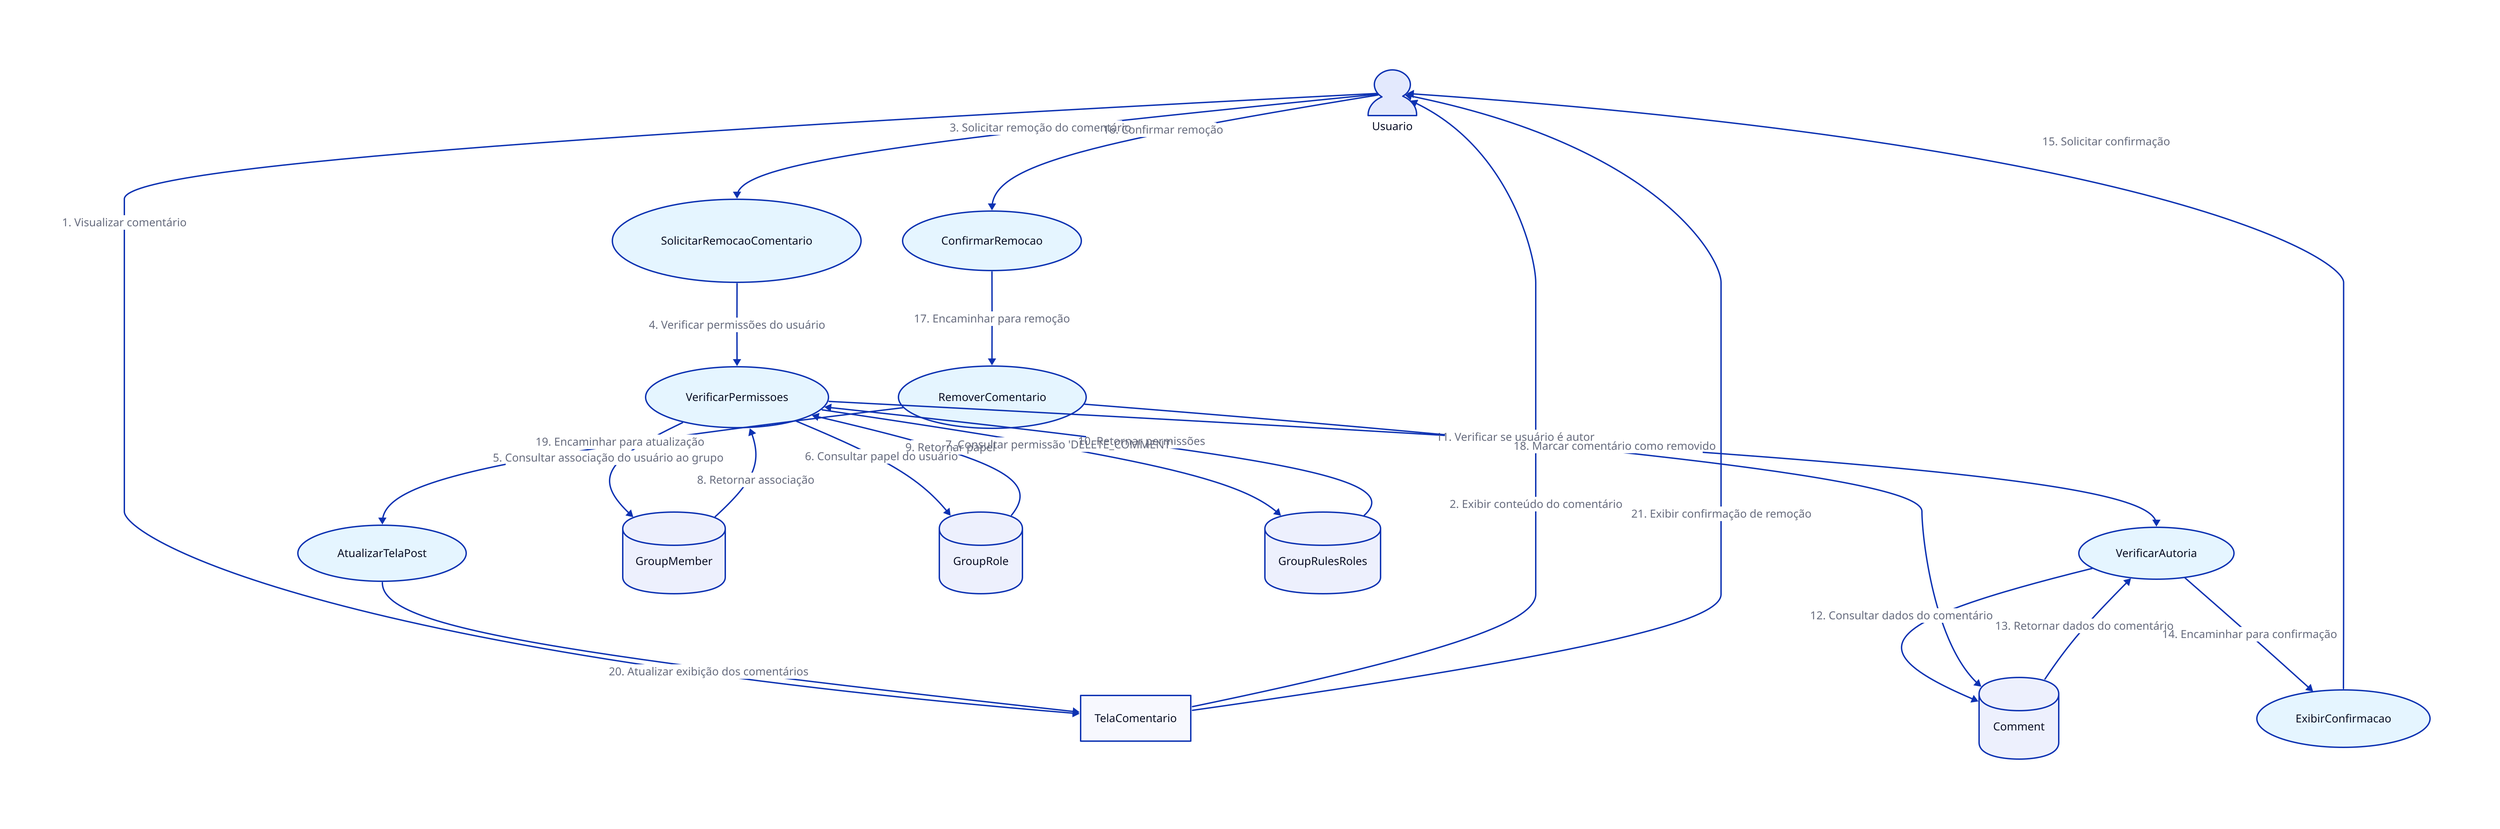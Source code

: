 Usuario: {
  shape: person
}

TelaComentario: {
  shape: rectangle
}

SolicitarRemocaoComentario: {
  shape: oval
  style.fill: "#E5F5FF"
}

VerificarPermissoes: {
  shape: oval
  style.fill: "#E5F5FF"
}

VerificarAutoria: {
  shape: oval
  style.fill: "#E5F5FF"
}

ExibirConfirmacao: {
  shape: oval
  style.fill: "#E5F5FF"
}

ConfirmarRemocao: {
  shape: oval
  style.fill: "#E5F5FF"
}

RemoverComentario: {
  shape: oval
  style.fill: "#E5F5FF"
}

AtualizarTelaPost: {
  shape: oval
  style.fill: "#E5F5FF"
}

Comment: {
  shape: cylinder
}

GroupMember: {
  shape: cylinder
}

GroupRole: {
  shape: cylinder
}

GroupRulesRoles: {
  shape: cylinder
}

Usuario -> TelaComentario: "1. Visualizar comentário"
TelaComentario -> Usuario: "2. Exibir conteúdo do comentário"
Usuario -> SolicitarRemocaoComentario: "3. Solicitar remoção do comentário"
SolicitarRemocaoComentario -> VerificarPermissoes: "4. Verificar permissões do usuário"
VerificarPermissoes -> GroupMember: "5. Consultar associação do usuário ao grupo"
VerificarPermissoes -> GroupRole: "6. Consultar papel do usuário"
VerificarPermissoes -> GroupRulesRoles: "7. Consultar permissão 'DELETE_COMMENT'"
GroupMember -> VerificarPermissoes: "8. Retornar associação"
GroupRole -> VerificarPermissoes: "9. Retornar papel"
GroupRulesRoles -> VerificarPermissoes: "10. Retornar permissões"
VerificarPermissoes -> VerificarAutoria: "11. Verificar se usuário é autor"
VerificarAutoria -> Comment: "12. Consultar dados do comentário"
Comment -> VerificarAutoria: "13. Retornar dados do comentário"
VerificarAutoria -> ExibirConfirmacao: "14. Encaminhar para confirmação"
ExibirConfirmacao -> Usuario: "15. Solicitar confirmação"
Usuario -> ConfirmarRemocao: "16. Confirmar remoção"
ConfirmarRemocao -> RemoverComentario: "17. Encaminhar para remoção"
RemoverComentario -> Comment: "18. Marcar comentário como removido"
RemoverComentario -> AtualizarTelaPost: "19. Encaminhar para atualização"
AtualizarTelaPost -> TelaComentario: "20. Atualizar exibição dos comentários"
TelaComentario -> Usuario: "21. Exibir confirmação de remoção"

